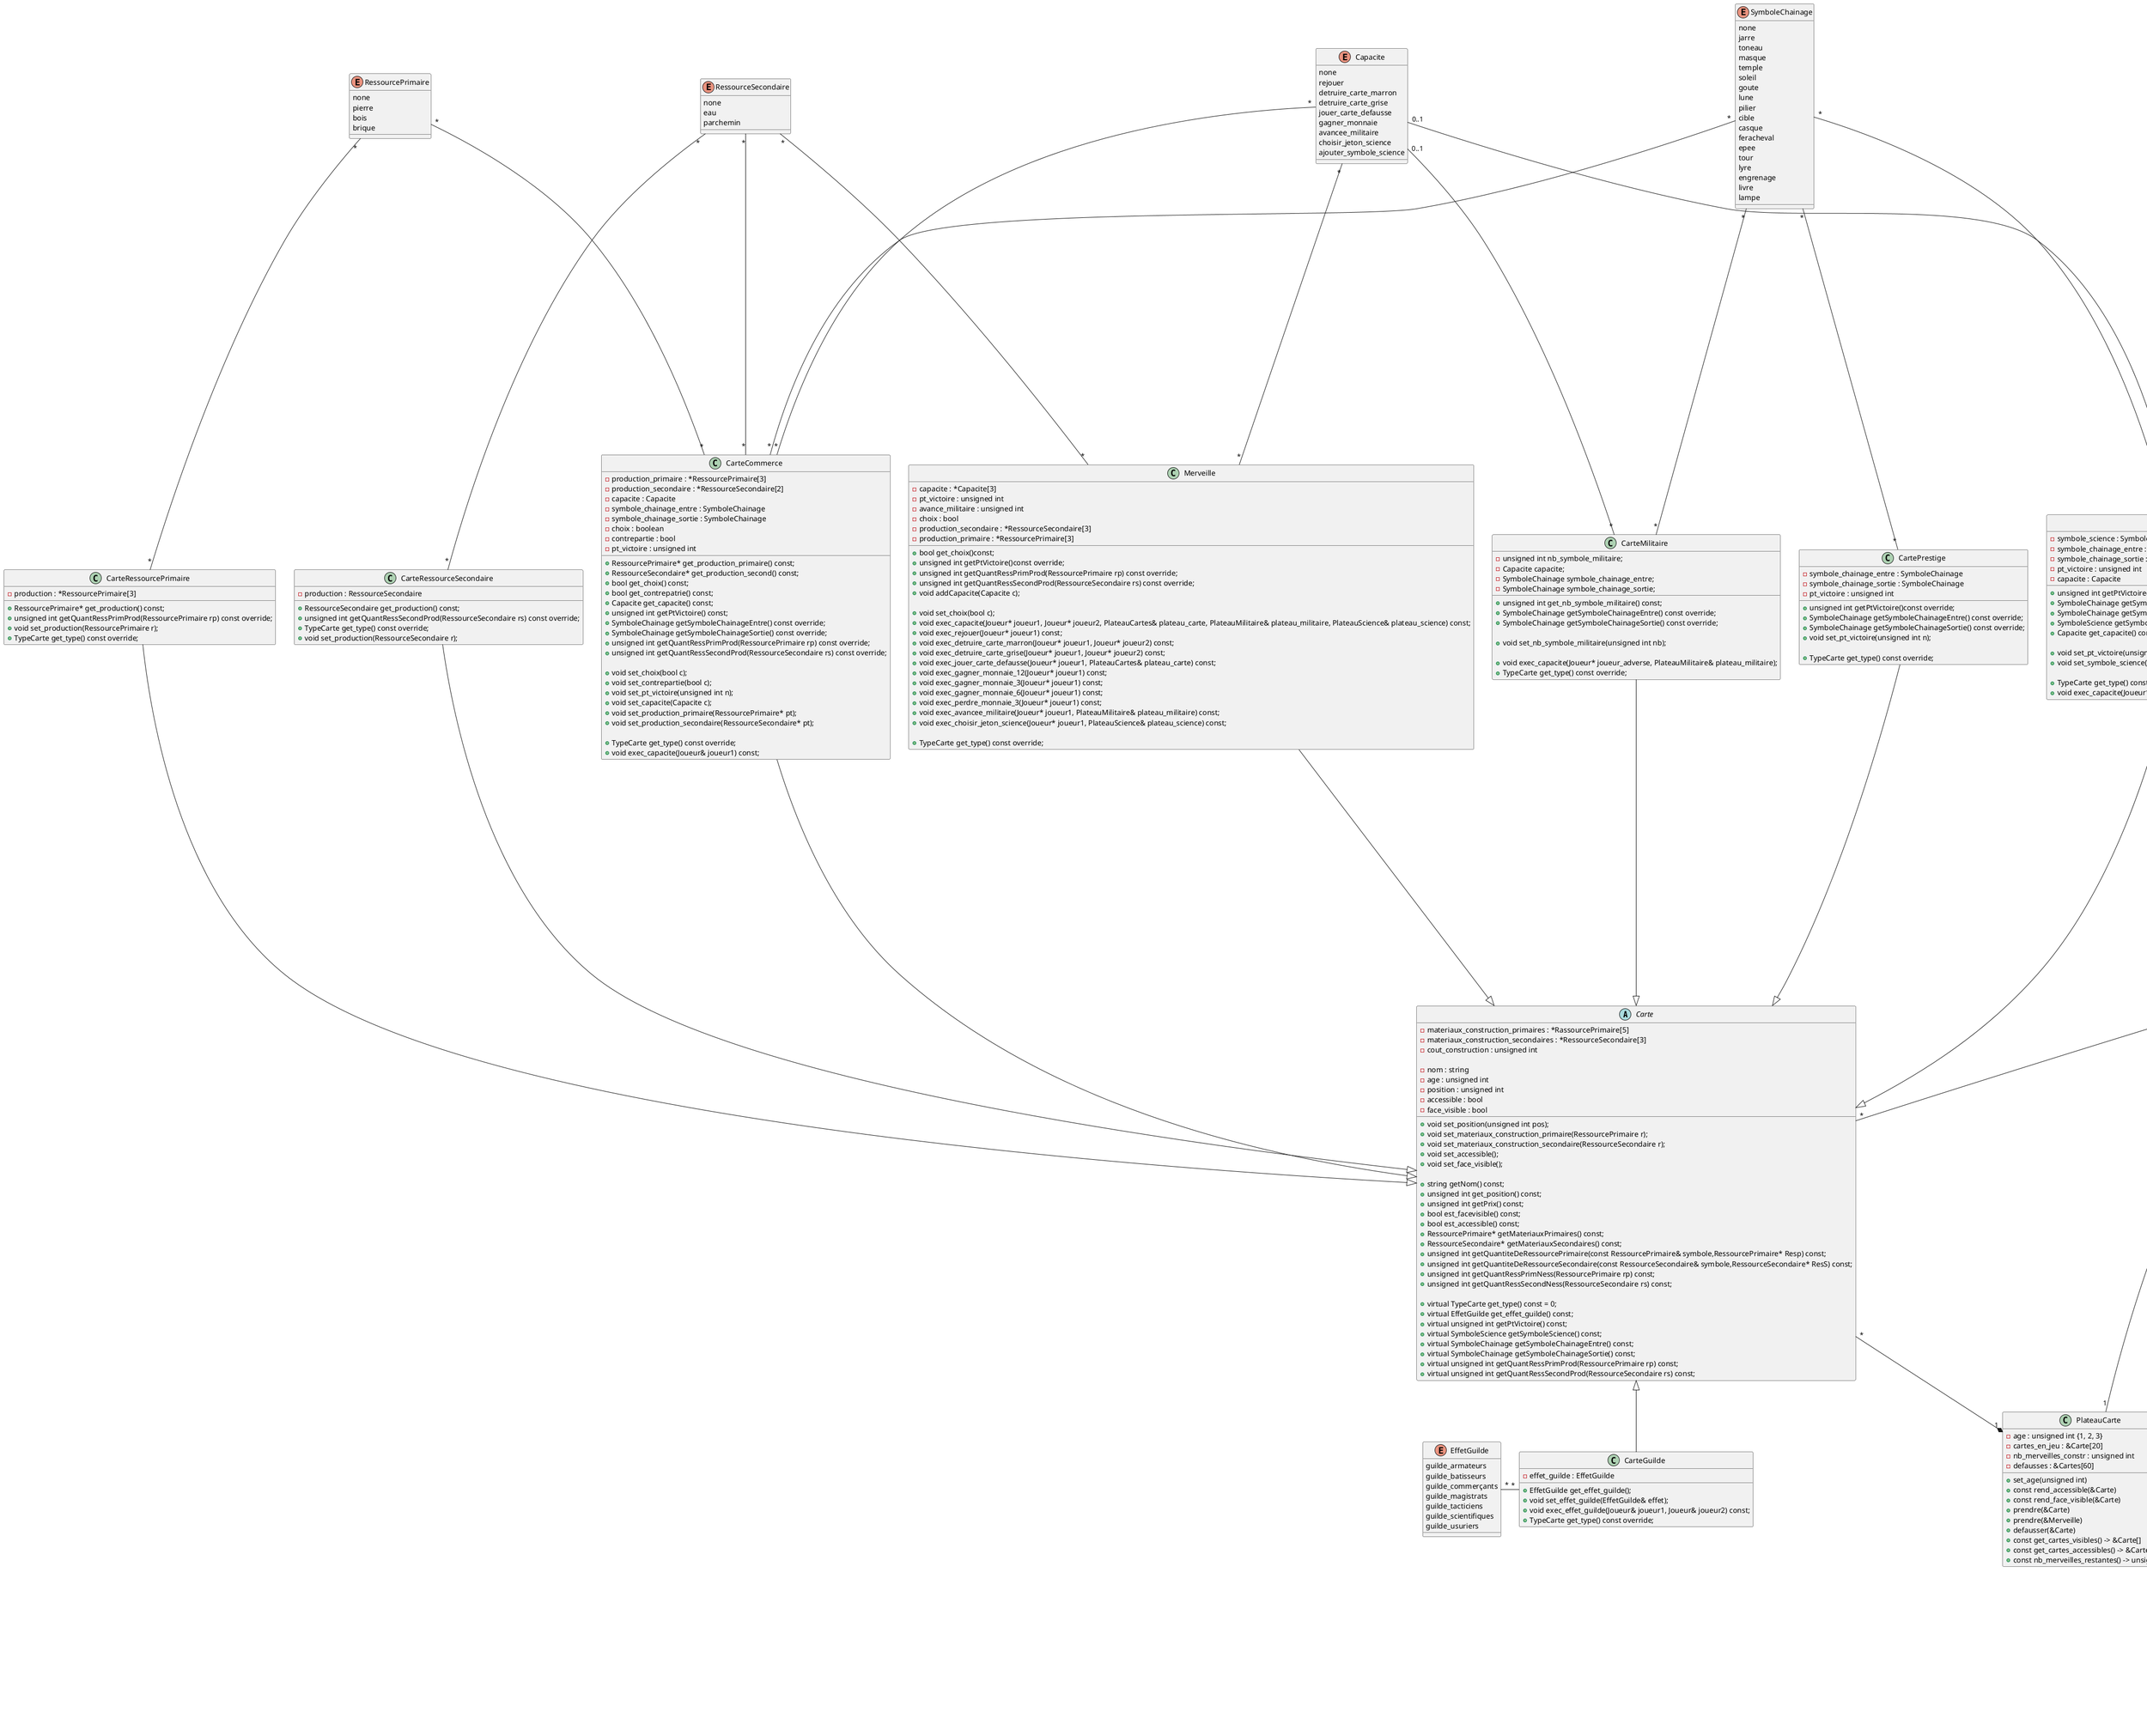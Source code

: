 @startuml Model 3

'les differentes cartes : 

'Cette classe rassemble les elements commun à chaques cartes 
abstract class Carte{
    - materiaux_construction_primaires : *RassourcePrimaire[5]
    - materiaux_construction_secondaires : *RessourceSecondaire[3]
    - cout_construction : unsigned int

    -nom : string
    -age : unsigned int
    -position : unsigned int
    -accessible : bool
    -face_visible : bool
    
    +void set_position(unsigned int pos);
    +void set_materiaux_construction_primaire(RessourcePrimaire r); 
    +void set_materiaux_construction_secondaire(RessourceSecondaire r);
    +void set_accessible();
    +void set_face_visible(); 

    +string getNom() const;
    +unsigned int get_position() const;
    +unsigned int getPrix() const;
    +bool est_facevisible() const;
    +bool est_accessible() const;
    +RessourcePrimaire* getMateriauxPrimaires() const;
    +RessourceSecondaire* getMateriauxSecondaires() const;
    +unsigned int getQuantiteDeRessourcePrimaire(const RessourcePrimaire& symbole,RessourcePrimaire* Resp) const;
    +unsigned int getQuantiteDeRessourceSecondaire(const RessourceSecondaire& symbole,RessourceSecondaire* ResS) const;
    +unsigned int getQuantRessPrimNess(RessourcePrimaire rp) const;
    +unsigned int getQuantRessSecondNess(RessourceSecondaire rs) const;

    +virtual TypeCarte get_type() const = 0;
    +virtual EffetGuilde get_effet_guilde() const;
    +virtual unsigned int getPtVictoire() const;
    +virtual SymboleScience getSymboleScience() const;
    +virtual SymboleChainage getSymboleChainageEntre() const;
    +virtual SymboleChainage getSymboleChainageSortie() const;
    +virtual unsigned int getQuantRessPrimProd(RessourcePrimaire rp) const;
    +virtual unsigned int getQuantRessSecondProd(RessourceSecondaire rs) const;
}

'Notes : J'ai compté pour les listes 4 et 2 en longueurs suffisent
'Age est une enumeration

'La methode gettype renvoie le type de la carte ("Science", "Militaire", "Commerce"...)

'out met tous les arguments d'etat de la carte a None, (position, facevisible et accessible)





'-----------------------------LES AUTRES CARTES--------------------'
'Hérite tous de la classe carte carte

'Une Merveille est techniquement une carte
class Merveille{
    - capacite : *Capacite[3]
    - pt_victoire : unsigned int
    - avance_militaire : unsigned int
    - choix : bool
    - production_secondaire : *RessourceSecondaire[3]
    - production_primaire : *RessourcePrimaire[3]

    + bool get_choix()const;
    + unsigned int getPtVictoire()const override;
    + unsigned int getQuantRessPrimProd(RessourcePrimaire rp) const override;
    + unsigned int getQuantRessSecondProd(RessourceSecondaire rs) const override;
    + void addCapacite(Capacite c); 
    
    + void set_choix(bool c);
    + void exec_capacite(Joueur* joueur1, Joueur* joueur2, PlateauCartes& plateau_carte, PlateauMilitaire& plateau_militaire, PlateauScience& plateau_science) const;
    + void exec_rejouer(Joueur* joueur1) const;
    + void exec_detruire_carte_marron(Joueur* joueur1, Joueur* joueur2) const;
    + void exec_detruire_carte_grise(Joueur* joueur1, Joueur* joueur2) const;
    + void exec_jouer_carte_defausse(Joueur* joueur1, PlateauCartes& plateau_carte) const;
    + void exec_gagner_monnaie_12(Joueur* joueur1) const;
    + void exec_gagner_monnaie_3(Joueur* joueur1) const;
    + void exec_gagner_monnaie_6(Joueur* joueur1) const;
    + void exec_perdre_monnaie_3(Joueur* joueur1) const;
    + void exec_avancee_militaire(Joueur* joueur1, PlateauMilitaire& plateau_militaire) const;
    + void exec_choisir_jeton_science(Joueur* joueur1, PlateauScience& plateau_science) const;

    + TypeCarte get_type() const override; 
}
'Les Merveille Grand Phare et Piree peuvent produire une ressource

'Les autres types de cartes

'Cartes marrons 
class CarteRessourcePrimaire{
    - production : *RessourcePrimaire[3]

    +RessourcePrimaire* get_production() const;
    +unsigned int getQuantRessPrimProd(RessourcePrimaire rp) const override;
    +void set_production(RessourcePrimaire r); 
    +TypeCarte get_type() const override;
}

'Cartes gris
class CarteRessourceSecondaire{
    - production : RessourceSecondaire

    +RessourceSecondaire get_production() const;
    +unsigned int getQuantRessSecondProd(RessourceSecondaire rs) const override;
    +TypeCarte get_type() const override;
    +void set_production(RessourceSecondaire r);
}
'Pas de liste car produit toujours 1 seul ressource

'Cartes Jaunes
class CarteCommerce{
    - production_primaire : *RessourcePrimaire[3]
    - production_secondaire : *RessourceSecondaire[2]
    - capacite : Capacite
    - symbole_chainage_entre : SymboleChainage
    - symbole_chainage_sortie : SymboleChainage
    - choix : boolean 
    - contrepartie : bool 
    - pt_victoire : unsigned int

    +RessourcePrimaire* get_production_primaire() const;
    +RessourceSecondaire* get_production_second() const;
    +bool get_choix() const;
    +bool get_contrepatrie() const;
    +Capacite get_capacite() const;
    +unsigned int getPtVictoire() const;
    +SymboleChainage getSymboleChainageEntre() const override;
    +SymboleChainage getSymboleChainageSortie() const override;
    +unsigned int getQuantRessPrimProd(RessourcePrimaire rp) const override;
    +unsigned int getQuantRessSecondProd(RessourceSecondaire rs) const override;

    +void set_choix(bool c);
    +void set_contrepartie(bool c);
    +void set_pt_victoire(unsigned int n);
    +void set_capacite(Capacite c);
    +void set_production_primaire(RessourcePrimaire* pt);
    +void set_production_secondaire(RessourceSecondaire* pt);

    +TypeCarte get_type() const override;
    +void exec_capacite(Joueur& joueur1) const;
}
'Choix defini si la production doit etre choisi entre differentes ressources ou non
'Contrepartie defini si il faut "acheter" la ressource produite ou non, on notera 0 si ce n'est pas le cas

'exec_capacite() regarde l'attribut "capacite", et execute la fonction correspondante
'on rajoutera un méssage d'erreur si la capacite n'est pas possible

'Cartes Verts
class CarteScience{
    - symbole_science : SymboleScience
    - symbole_chainage_entre : SymboleChainage
    - symbole_chainage_sortie : SymboleChainage
    - pt_victoire : unsigned int
    - capacite : Capacite

    +unsigned int getPtVictoire()const override;
    +SymboleChainage getSymboleChainageEntre() const override;
    +SymboleChainage getSymboleChainageSortie() const override;
    +SymboleScience getSymboleScience() const override;
    +Capacite get_capacite() const;

    +void set_pt_victoire(unsigned int n);
    +void set_symbole_science(SymboleScience s);

    +TypeCarte get_type() const override;
    +void exec_capacite(Joueur* joueur1, PlateauScience* plateau_science) const;

}
'SymboleScience est une enumerations des symboles Science disponible dans le jeu
'SymboleChainage est une enumerations des symboles Science disponible dans le jeu

'Cartes Rouges
class CarteMilitaire{
    -unsigned int nb_symbole_militaire;
    -Capacite capacite;
    -SymboleChainage symbole_chainage_entre;
    -SymboleChainage symbole_chainage_sortie;


    +unsigned int get_nb_symbole_militaire() const;
    +SymboleChainage getSymboleChainageEntre() const override;
    +SymboleChainage getSymboleChainageSortie() const override;

    +void set_nb_symbole_militaire(unsigned int nb);

    +void exec_capacite(Joueur* joueur_adverse, PlateauMilitaire& plateau_militaire);
    +TypeCarte get_type() const override;
}

'Cartes Bleu
class CartePrestige{
    - symbole_chainage_entre : SymboleChainage
    - symbole_chainage_sortie : SymboleChainage
    - pt_victoire : unsigned int

    +unsigned int getPtVictoire()const override;
    +SymboleChainage getSymboleChainageEntre() const override;
    +SymboleChainage getSymboleChainageSortie() const override;
    +void set_pt_victoire(unsigned int n);

    +TypeCarte get_type() const override;
}

'Cartes Violets
class CarteGuilde{
    - effet_guilde : EffetGuilde

    +EffetGuilde get_effet_guilde();
    +void set_effet_guilde(EffetGuilde& effet);
    +void exec_effet_guilde(Joueur& joueur1, Joueur& joueur2) const;
    +TypeCarte get_type() const override;

}
'EffetGuilde est un enumération defini après

'execEffetGuilde() effectue l'effet de guilde correspondant, a voir au niveau des arguments


CarteMilitaire --|> Carte
CarteCommerce --|> Carte
CarteScience --|> Carte
CartePrestige --|> Carte
Carte <|-- CarteGuilde
CarteRessourcePrimaire --|> Carte
CarteRessourceSecondaire --|> Carte
Merveille --|> Carte


'-----------------------------------------ATTENTION !!!-----------------------------------------------------'
'Tout elements se déclanchant qu'une seul fois, à la création de la carte est considéré comme une capacitée 
'Il existe une enumération capacité, définie plus loin

'---------------------------------------ENUMERATIONS LIE AUX CARTES-----------------------------------------'



'Permet de ne pas payer une carte si elle comporte le meme symbole qu'une carte déja construite par le joueur
enum SymboleChainage{
    none
    jarre 
    toneau
    masque 
    temple 
    soleil 
    goute 
    lune 
    pilier 
    cible 
    casque 
    feracheval 
    epee 
    tour 
    lyre 
    engrenage 
    livre 
    lampe 
}

SymboleChainage "*" -- "*" CartePrestige
SymboleChainage "*" -- "*" CarteMilitaire
SymboleChainage "*" -- "*" CarteScience
SymboleChainage "*" -- "*" CarteCommerce

'Symbole se trouvant sur les cartes sciences, 
'2 symbole similaire entraine la prise d'une jeton science pour le joueur, 
'6 symbole different entraine une victoire scientifique
enum SymboleScience{
    roue 
    plume 
    pilon 
    balance 
    globeterrestre 
    filaplomb
    bateau 
}

SymboleScience "*" -- "*" CarteScience

'Enumerations contenant les differents effets de Guilde (cartes violettes)
enum EffetGuilde{
    guilde_armateurs
    guilde_batisseurs
    guilde_commerçants
    guilde_magistrats
    guilde_tacticiens
    guilde_scientifiques
    guilde_usuriers
}
'Se referer à la fiche dans le docs pour les effets de chaques guides
EffetGuilde "*" - "*" CarteGuilde

'Les differentes capacité retrouvables sur certaines cartes, notement sur les cartes Merveille, militaire et de commerce
enum Capacite{
    none
    rejouer
    detruire_carte_marron
    detruire_carte_grise
    jouer_carte_defausse
    gagner_monnaie
    avancee_militaire
    choisir_jeton_science
    ajouter_symbole_science
}
'Je pense que les noms sont suffisement explicites, mais n'hésitez pas à poser des question si ce n'est pas clair

Capacite "*"  -- "*" CarteCommerce
Capacite "0..1"  -- "*" CarteMilitaire
Capacite "*"  -- "*" Merveille
Capacite "0..1" -- "*" CarteScience


'Les Ressources sont utilisé par les joureurs pour construir des batiments
'Elles sont produites par certaines cartes
enum RessourcePrimaire{
    none
    pierre
    bois
    brique
}

RessourcePrimaire  "*" -- "*" CarteRessourcePrimaire
RessourcePrimaire  "*" -- "*" CarteCommerce


enum RessourceSecondaire{
    none
    eau
    parchemin
}

RessourceSecondaire "*" -- "*" CarteRessourceSecondaire
RessourceSecondaire "*" -- "*" CarteCommerce
RessourceSecondaire "*" -- "*" Merveille



'-------------------------LES JETONS SCIENCES------------------------'
'Il sont au nombre de 10 avec des effets uniques

class JetonScience{
    - capacite_science : CapaciteScience

    +const exec_capacite_science()
    +CapaciteScience get_capacite_science() const
}
'CapaciteScience est une enumération des effets de chaques jetons, voir ci dessous

'Capacité déclanchées par les jetons sciences
enum CapaciteScience{
    none
    agriculture
    architecture
    economie
    loi
    maconnerie
    urbanisme
    theologie
    strategie
    philosophie
    mathematique
}
'Ce référer à la fiche pour les detailles de chaques capacitées
JetonScience "1" *-- "1" CapaciteScience

class JetonMalus{
    -malus : unsigned int 
    -position : unsigned int < Dim_plateau_militaire
    -joueur_cible : Joueur*

    +unsigned int get_positon()const;
    +unsigned int get_malus()const;
    +Joueur* get_joueur()const;
    +void exec_malus();

}

class PlateauMilitaire{
    -avance : unsigned int 
    -liste_jetons_malus : &JetonMalus[4]
    -joueur_derriere : &Joueur
    

    +void update_avance(unsigned int a, Joueur& joueur_cible);
    +void retirer_jeton_malus(JetonMalus& jeton);
    +JetonMalus& jeton_malus_ici() const;
}

PlateauMilitaire "1" *-- "4" JetonMalus
'Jdevant permet a la fois, en composant avec avance de savoir la position du jetons d'avancée miliaire
'Permet egalement de savoir directement quelle joueur est le moins avancé militairement, 
'ce qui permet de savoir quelles est le joueur qui doit commencer le nouvel age, ainsi que le joueur qui doit subir un malus

'updateavance(unsigned int, Joueur) permet d'avancer 
'le jeton d'un certain nombre de case en faveur du Joueur donnée en argument, (modifie avance et Jderiere si necessaire)

'retirer_jeton permet de retirer le jeton d'une case alors le joueur le moins avancé militairement subit un malus, 
'Utiliser la fonction appliquerCapacite de JetonMalus


'    - merveille_j1 : &Merveille[4]
'    - merveille_j2 : &Mervielle[4]
' il y'a une redondance ici parceque les merveilles construites appartiennent à la classe Joueur
'j'ai donc enlevé

class PlateauCarte{
    - age : unsigned int {1, 2, 3}
    - cartes_en_jeu : &Carte[20]
    - nb_merveilles_constr : unsigned int
    - defausses : &Cartes[60]

    + set_age(unsigned int)
    + const rend_accessible(&Carte)
    + const rend_face_visible(&Carte)
    + prendre(&Carte)
    + prendre(&Merveille)
    + defausser(&Carte)
    + const get_cartes_visibles() -> &Carte[]
    + const get_cartes_accessibles() -> &Carte[]
    + const nb_merveilles_restantes() -> unsigned int 
}

'set_age modifie l'age du plateau carte
'La methode rendaccessible(&Carte) permet de rendre FaceVisible et Accessible la carte Carte
'La methode prendre(&Carte) permet de supprimer la carte de la liste carte en Jeu
'La methode deffausser(&Carte) permet de mettre en defausse la carte et de la suprimmer de la liste des cartes en jeu
'getcartevisible() renvoie la liste des cartes faces visibles
'getcarteaccessible() renvoie la liste des cartes accessibles et donc face visible



'Le plateau Scientifique permet de gerer les jetons scientifique
class PlateauScience{
    -const int Dim_jetons_in_game = 5;
    -const int Dim_liste_position = 5;
    -const int Dim_jetons_out_game = 5;
    -JetonScience *jeton_in_game;
    -unsigned int *liste_position;
    -JetonScience *jeton_out_game;

    +JetonScience* tirer_jeton_out_game();
    +JetonScience* tirer_jeton_in_game(JetonScience& jeton);
    +void retirer_jeton_out_game(JetonScience& jeton);
    +void retirer_jeton_in_game(JetonScience& jeton);
    +void ajouter_jeton_in_game(JetonScience& jeton);
    +void ajouter_jeton_out_game(JetonScience& jeton);

}

PlateauScience  "1" *-- "5" JetonScience

'JetonInGame represente les jetons visibles et recupérables par les joueurs
'JetonsOutGame sont les jetons non tiré pour la partie, qui sont quand meme récuperables grace à des merveilles

'tirerjeton() tire 3 jeton aléatoirement dans jetonOUtGame, utilisé par la capacitée choisirjeton
'retirer jeton, retire le jeton ayant pour position Position de la liste jetonInGame


'/////////////IMPORTANT\\\\\\\\\\\\\\\
' Après réfléxion, je pense qu'il faut laisser les cartes et Merveilles crée dans les classes joueurs et non dans des plateaux appareant au joureurs 
'Car pour l'interface graphique ca ne change rien, et ce sera plus simple pour acceder au differents cout, sans avoir a aller chercher les cartes crées dans des plateau séparé de joueurs


'plateaumilitaire decrit l'avancé militaire d'un joueur vers le camps adverse, 
'nbmerveilles renseigne le nombre de merveilles déjà construites, pour rappel, on ne peut construire que 7 merveille dans une partie
Carte "*" --* "1" PlateauCarte
Joueur "2" -- "1" PlateauCarte
Joueur "2" -- "1" PlateauScience
Joueur "2" -- "1" PlateauMilitaire


'-------------------------------GESTION DU PLATEAU DE JEU------------------------

'comment gérer la class ressource ????

'Cette classe decrit l'etat du plateau de jeu à chaque instant
class Joueur{
    - cartes_construite : *Carte[60]
    - merveille_construite : *Merveille[5]
    - merveille_non_construite : *Merveille[5]
    - monnaie : unsigned int
    - pt_victoire: unsigned int
    - nb_jetons : unsigned int
    - rejouer : bool
    - ressources : Ressource
    - capacites : CapaciteJeton
    - symboles_science : SymbolesScience
    - symboles_chainage : SymbolesChainage
    - effets : Effets

    + unsigned int getMonnaie() const;
    + unsigned int getPtVictoire()const; 
    + unsigned int getNbCartesConstruites() const;
    + unsigned int getNbMerveillesConstruites()const;
    + unsigned int getNbMerveillesNonConstruites()const;
    + unsigned int getNbJetonsScience() const;
    + SymbolesScience getSymbolesScience() const; 
    + CapaciteJeton getCapacitesJetons() const; 
    + Effets getEffetsGuilde() const; 
    + SymbolesChainage getSymbolesChainage() const ; 
    + unsigned int getNbCartesType(std::string type) const; 
    + unsigned int getQuantiteDeRessourcePrimaire(const RessourcePrimaire& symbole) const; 
    + unsigned int getQuantiteDeRessourceSecondaire(const RessourceSecondaire& symbole) const;
    + Ressource* getRessources(); 
    + bool getRejouer() const; 
    + Carte** getCartesConstruites(); 
    + Merveille** getMerveillesNonConstruites();
    + bool isInMerveillesNonConstruites(Merveille* merveille);

    + void setMonnaie(unsigned int argent); 
    + void setPtVictoire(unsigned int p); 
    + void setRessource(RessourcePrimaire rp, unsigned int quantite); 
    + void setRessource(RessourceSecondaire rs, unsigned int quantite); 
    + void addCapaciteJeton(const CapaciteScience& jeton); 
    + void setMerveille(Merveille* merveille); 
    + void setRejouerTrue(); 
    + void setRejouerFalse(); 

    + void construireJeton(JetonScience* jeton);  
    + unsigned int getNbSymbolesScience()const; 
    + bool gagneScientifiquement() const ;
    + void addSymboleScience(const SymboleScience s, PlateauScience* plateau_science);
    + void addSymboleBalance(); 
    + void removeSymboleScience(SymboleScience& s); 
    + void ajouterRessource(RessourcePrimaire rp, unsigned int quant); 
    + void ajouterRessource(RessourceSecondaire rs, unsigned int quant); 
    + void retirerRessource(RessourcePrimaire rp, unsigned int quant); 
    + void retirerRessource(RessourceSecondaire rs, unsigned int quant); 
    + void addEffetGuilde(EffetGuilde effet);
    + void removeEffetGuilde(EffetGuilde effet);
    + void setSymboleChainage(SymboleChainage s, bool var); 
    + void addSymboleChainage(SymboleChainage s); 
    + void removeSymboleChainage(SymboleChainage s); 
    + bool possedeSymboleChainage(SymboleChainage s) const; 
    + void gagnerArgent(int argent); 
    + void gagnerPtVictoire(unsigned int p); 
    + void retirerCarte(Carte* carte); 
    + void updateRessourcesCarte(Carte* carte); 
    + void updatePtVictoireCarte(Carte* carte); 
    + void updateSymbolesChainageCarte(Carte* carte); 
    + void updateSymbolesScienceCarte(Carte* carte, PlateauScience* plateau_science); 
    + void updateEffetsGuilde(Carte* carte); 
    + void addCarte(Carte* carte, PlateauScience* plateau_science); 
    + unsigned int getCout(const Carte& carte, Joueur& adversaire); 
    + virtual Carte* choisirCarte(Carte** liste_cartes, unsigned int taille_tableau);
    + Merveille* choisirCarte(Merveille** liste_merveilles, unsigned int taille_tableau);
    + virtual JetonScience* choisirJetonScience(JetonScience** liste_jetons, unsigned int taille_tableau);
    + Action choisir_action(PlateauCartes* p); 
    + virtual Action choisir_action(Action* actions); 
}
'60 car 20*3 = 60 le nombre de carte max qu'un joueur vera dans sa partie
'La fonction Verifie que la carte est accessible sur le Plateau (probablement via une méthode implémenté dans Plateau),
'Et effetue l'Action choisit par le joueur

'Si l'action choisit est construir ou merveille, alors le fonction vérifira que la carte ou la merveille est construissable puis l'ajoutera aux carte construites
'Si l'action chosit est de défausser la carte, la carte sera ajouté à la défausse du Plateau, et le joueur gagnera de la monnaie, 
'Dans tout les cas, la carte sera suprimé des cartes accésibles du plateau

'La méthode updatemonnaie permet d'ajouter ou retirer une quantité de monnaie donnée au joueur 

'La méthode getProduction() renvoie la production du joueur, pour cela elle interoge les cartes situées dans Carte

'La méthode getcout(Carte) renvoie le cout en monnaie, pour la construction de la carte Carte

'La méthode estconstructible(Carte) prend une carte en arguement Carte, et le joueur, car on fait Joueur.estconstructible(Carte)
'renvoie les cartes consturctible par le joueur, cad les cartes tel que Joueur.getcout(Carte) <= monnaie

'La fonction construire(Carte), ajoute Carte à carteconstruite et retire Joueur.getcout(Carte) à Joueur.monnaie 

'getptdevictoire() calcule le nombre de Pt de victoire du joueur, à executer en fin de partie

'Choisir action Carte, demande au joueur de Choisir une carte ACCESSIBLE, une fois la carte choisit elle est soit defaussé, soit construite, soit elle construit une merveille
Joueur "2" -- "*" Carte

class IARandom{
    + Action choisir_action(Action* actions) override ; 
    + Carte* choisirCarte(Carte** liste_cartes, unsigned int taille_tableau) override;
    + JetonScience* choisirJetonScience(JetonScience** liste_jetons, unsigned int taille_tableau) override;
}

IARandom --|> Joueur

@enduml
